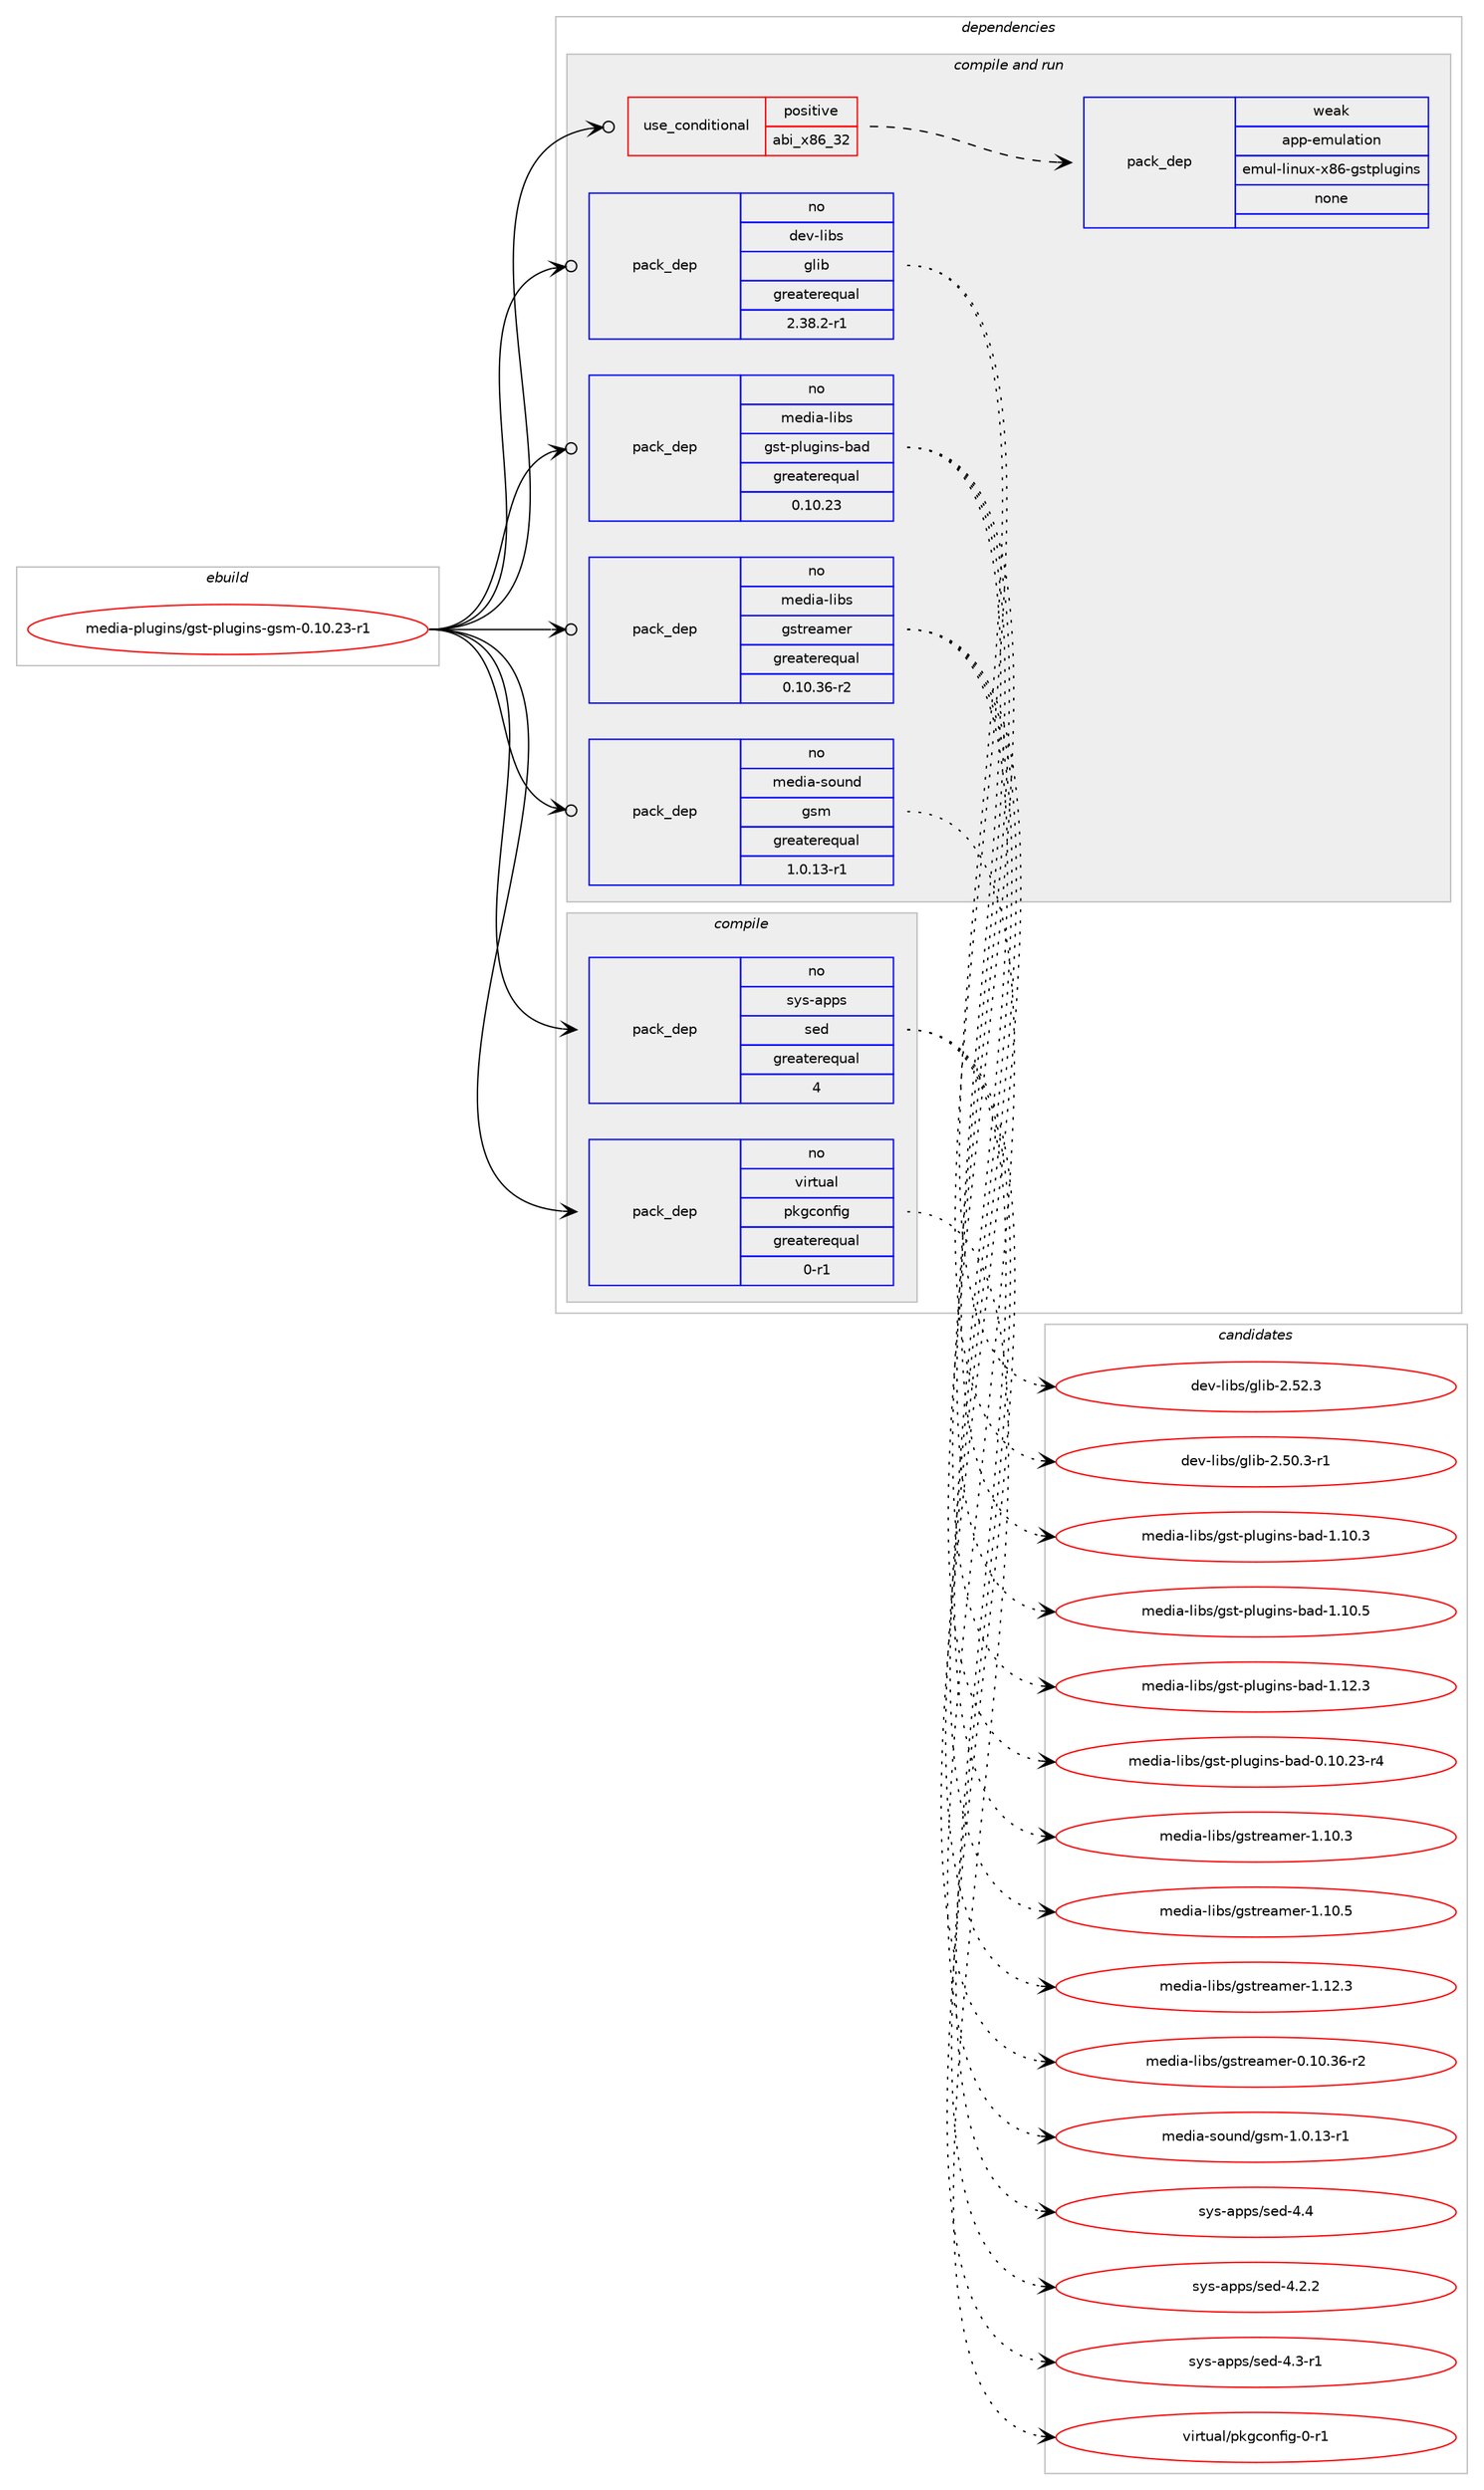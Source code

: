 digraph prolog {

# *************
# Graph options
# *************

newrank=true;
concentrate=true;
compound=true;
graph [rankdir=LR,fontname=Helvetica,fontsize=10,ranksep=1.5];#, ranksep=2.5, nodesep=0.2];
edge  [arrowhead=vee];
node  [fontname=Helvetica,fontsize=10];

# **********
# The ebuild
# **********

subgraph cluster_leftcol {
color=gray;
rank=same;
label=<<i>ebuild</i>>;
id [label="media-plugins/gst-plugins-gsm-0.10.23-r1", color=red, width=4, href="../media-plugins/gst-plugins-gsm-0.10.23-r1.svg"];
}

# ****************
# The dependencies
# ****************

subgraph cluster_midcol {
color=gray;
label=<<i>dependencies</i>>;
subgraph cluster_compile {
fillcolor="#eeeeee";
style=filled;
label=<<i>compile</i>>;
subgraph pack274982 {
dependency373149 [label=<<TABLE BORDER="0" CELLBORDER="1" CELLSPACING="0" CELLPADDING="4" WIDTH="220"><TR><TD ROWSPAN="6" CELLPADDING="30">pack_dep</TD></TR><TR><TD WIDTH="110">no</TD></TR><TR><TD>sys-apps</TD></TR><TR><TD>sed</TD></TR><TR><TD>greaterequal</TD></TR><TR><TD>4</TD></TR></TABLE>>, shape=none, color=blue];
}
id:e -> dependency373149:w [weight=20,style="solid",arrowhead="vee"];
subgraph pack274983 {
dependency373150 [label=<<TABLE BORDER="0" CELLBORDER="1" CELLSPACING="0" CELLPADDING="4" WIDTH="220"><TR><TD ROWSPAN="6" CELLPADDING="30">pack_dep</TD></TR><TR><TD WIDTH="110">no</TD></TR><TR><TD>virtual</TD></TR><TR><TD>pkgconfig</TD></TR><TR><TD>greaterequal</TD></TR><TR><TD>0-r1</TD></TR></TABLE>>, shape=none, color=blue];
}
id:e -> dependency373150:w [weight=20,style="solid",arrowhead="vee"];
}
subgraph cluster_compileandrun {
fillcolor="#eeeeee";
style=filled;
label=<<i>compile and run</i>>;
subgraph cond92180 {
dependency373151 [label=<<TABLE BORDER="0" CELLBORDER="1" CELLSPACING="0" CELLPADDING="4"><TR><TD ROWSPAN="3" CELLPADDING="10">use_conditional</TD></TR><TR><TD>positive</TD></TR><TR><TD>abi_x86_32</TD></TR></TABLE>>, shape=none, color=red];
subgraph pack274984 {
dependency373152 [label=<<TABLE BORDER="0" CELLBORDER="1" CELLSPACING="0" CELLPADDING="4" WIDTH="220"><TR><TD ROWSPAN="6" CELLPADDING="30">pack_dep</TD></TR><TR><TD WIDTH="110">weak</TD></TR><TR><TD>app-emulation</TD></TR><TR><TD>emul-linux-x86-gstplugins</TD></TR><TR><TD>none</TD></TR><TR><TD></TD></TR></TABLE>>, shape=none, color=blue];
}
dependency373151:e -> dependency373152:w [weight=20,style="dashed",arrowhead="vee"];
}
id:e -> dependency373151:w [weight=20,style="solid",arrowhead="odotvee"];
subgraph pack274985 {
dependency373153 [label=<<TABLE BORDER="0" CELLBORDER="1" CELLSPACING="0" CELLPADDING="4" WIDTH="220"><TR><TD ROWSPAN="6" CELLPADDING="30">pack_dep</TD></TR><TR><TD WIDTH="110">no</TD></TR><TR><TD>dev-libs</TD></TR><TR><TD>glib</TD></TR><TR><TD>greaterequal</TD></TR><TR><TD>2.38.2-r1</TD></TR></TABLE>>, shape=none, color=blue];
}
id:e -> dependency373153:w [weight=20,style="solid",arrowhead="odotvee"];
subgraph pack274986 {
dependency373154 [label=<<TABLE BORDER="0" CELLBORDER="1" CELLSPACING="0" CELLPADDING="4" WIDTH="220"><TR><TD ROWSPAN="6" CELLPADDING="30">pack_dep</TD></TR><TR><TD WIDTH="110">no</TD></TR><TR><TD>media-libs</TD></TR><TR><TD>gst-plugins-bad</TD></TR><TR><TD>greaterequal</TD></TR><TR><TD>0.10.23</TD></TR></TABLE>>, shape=none, color=blue];
}
id:e -> dependency373154:w [weight=20,style="solid",arrowhead="odotvee"];
subgraph pack274987 {
dependency373155 [label=<<TABLE BORDER="0" CELLBORDER="1" CELLSPACING="0" CELLPADDING="4" WIDTH="220"><TR><TD ROWSPAN="6" CELLPADDING="30">pack_dep</TD></TR><TR><TD WIDTH="110">no</TD></TR><TR><TD>media-libs</TD></TR><TR><TD>gstreamer</TD></TR><TR><TD>greaterequal</TD></TR><TR><TD>0.10.36-r2</TD></TR></TABLE>>, shape=none, color=blue];
}
id:e -> dependency373155:w [weight=20,style="solid",arrowhead="odotvee"];
subgraph pack274988 {
dependency373156 [label=<<TABLE BORDER="0" CELLBORDER="1" CELLSPACING="0" CELLPADDING="4" WIDTH="220"><TR><TD ROWSPAN="6" CELLPADDING="30">pack_dep</TD></TR><TR><TD WIDTH="110">no</TD></TR><TR><TD>media-sound</TD></TR><TR><TD>gsm</TD></TR><TR><TD>greaterequal</TD></TR><TR><TD>1.0.13-r1</TD></TR></TABLE>>, shape=none, color=blue];
}
id:e -> dependency373156:w [weight=20,style="solid",arrowhead="odotvee"];
}
subgraph cluster_run {
fillcolor="#eeeeee";
style=filled;
label=<<i>run</i>>;
}
}

# **************
# The candidates
# **************

subgraph cluster_choices {
rank=same;
color=gray;
label=<<i>candidates</i>>;

subgraph choice274982 {
color=black;
nodesep=1;
choice115121115459711211211547115101100455246504650 [label="sys-apps/sed-4.2.2", color=red, width=4,href="../sys-apps/sed-4.2.2.svg"];
choice115121115459711211211547115101100455246514511449 [label="sys-apps/sed-4.3-r1", color=red, width=4,href="../sys-apps/sed-4.3-r1.svg"];
choice11512111545971121121154711510110045524652 [label="sys-apps/sed-4.4", color=red, width=4,href="../sys-apps/sed-4.4.svg"];
dependency373149:e -> choice115121115459711211211547115101100455246504650:w [style=dotted,weight="100"];
dependency373149:e -> choice115121115459711211211547115101100455246514511449:w [style=dotted,weight="100"];
dependency373149:e -> choice11512111545971121121154711510110045524652:w [style=dotted,weight="100"];
}
subgraph choice274983 {
color=black;
nodesep=1;
choice11810511411611797108471121071039911111010210510345484511449 [label="virtual/pkgconfig-0-r1", color=red, width=4,href="../virtual/pkgconfig-0-r1.svg"];
dependency373150:e -> choice11810511411611797108471121071039911111010210510345484511449:w [style=dotted,weight="100"];
}
subgraph choice274984 {
color=black;
nodesep=1;
}
subgraph choice274985 {
color=black;
nodesep=1;
choice10010111845108105981154710310810598455046534846514511449 [label="dev-libs/glib-2.50.3-r1", color=red, width=4,href="../dev-libs/glib-2.50.3-r1.svg"];
choice1001011184510810598115471031081059845504653504651 [label="dev-libs/glib-2.52.3", color=red, width=4,href="../dev-libs/glib-2.52.3.svg"];
dependency373153:e -> choice10010111845108105981154710310810598455046534846514511449:w [style=dotted,weight="100"];
dependency373153:e -> choice1001011184510810598115471031081059845504653504651:w [style=dotted,weight="100"];
}
subgraph choice274986 {
color=black;
nodesep=1;
choice109101100105974510810598115471031151164511210811710310511011545989710045484649484650514511452 [label="media-libs/gst-plugins-bad-0.10.23-r4", color=red, width=4,href="../media-libs/gst-plugins-bad-0.10.23-r4.svg"];
choice109101100105974510810598115471031151164511210811710310511011545989710045494649484651 [label="media-libs/gst-plugins-bad-1.10.3", color=red, width=4,href="../media-libs/gst-plugins-bad-1.10.3.svg"];
choice109101100105974510810598115471031151164511210811710310511011545989710045494649484653 [label="media-libs/gst-plugins-bad-1.10.5", color=red, width=4,href="../media-libs/gst-plugins-bad-1.10.5.svg"];
choice109101100105974510810598115471031151164511210811710310511011545989710045494649504651 [label="media-libs/gst-plugins-bad-1.12.3", color=red, width=4,href="../media-libs/gst-plugins-bad-1.12.3.svg"];
dependency373154:e -> choice109101100105974510810598115471031151164511210811710310511011545989710045484649484650514511452:w [style=dotted,weight="100"];
dependency373154:e -> choice109101100105974510810598115471031151164511210811710310511011545989710045494649484651:w [style=dotted,weight="100"];
dependency373154:e -> choice109101100105974510810598115471031151164511210811710310511011545989710045494649484653:w [style=dotted,weight="100"];
dependency373154:e -> choice109101100105974510810598115471031151164511210811710310511011545989710045494649504651:w [style=dotted,weight="100"];
}
subgraph choice274987 {
color=black;
nodesep=1;
choice109101100105974510810598115471031151161141019710910111445484649484651544511450 [label="media-libs/gstreamer-0.10.36-r2", color=red, width=4,href="../media-libs/gstreamer-0.10.36-r2.svg"];
choice109101100105974510810598115471031151161141019710910111445494649484651 [label="media-libs/gstreamer-1.10.3", color=red, width=4,href="../media-libs/gstreamer-1.10.3.svg"];
choice109101100105974510810598115471031151161141019710910111445494649484653 [label="media-libs/gstreamer-1.10.5", color=red, width=4,href="../media-libs/gstreamer-1.10.5.svg"];
choice109101100105974510810598115471031151161141019710910111445494649504651 [label="media-libs/gstreamer-1.12.3", color=red, width=4,href="../media-libs/gstreamer-1.12.3.svg"];
dependency373155:e -> choice109101100105974510810598115471031151161141019710910111445484649484651544511450:w [style=dotted,weight="100"];
dependency373155:e -> choice109101100105974510810598115471031151161141019710910111445494649484651:w [style=dotted,weight="100"];
dependency373155:e -> choice109101100105974510810598115471031151161141019710910111445494649484653:w [style=dotted,weight="100"];
dependency373155:e -> choice109101100105974510810598115471031151161141019710910111445494649504651:w [style=dotted,weight="100"];
}
subgraph choice274988 {
color=black;
nodesep=1;
choice109101100105974511511111711010047103115109454946484649514511449 [label="media-sound/gsm-1.0.13-r1", color=red, width=4,href="../media-sound/gsm-1.0.13-r1.svg"];
dependency373156:e -> choice109101100105974511511111711010047103115109454946484649514511449:w [style=dotted,weight="100"];
}
}

}
